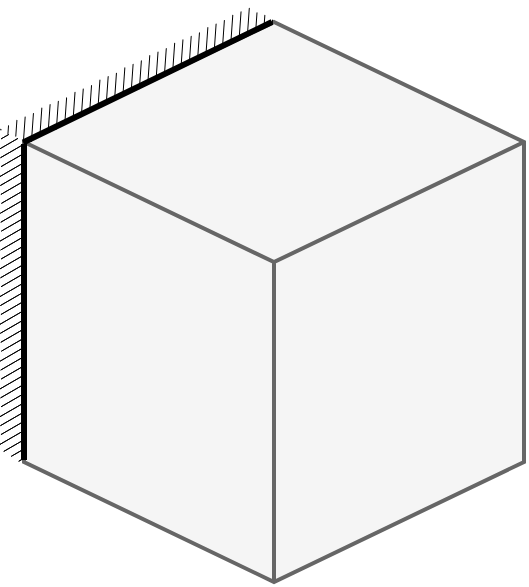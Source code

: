 <mxfile scale="3" border="0">
    <diagram name="第 1 页" id="5Mz-5gHevJy38CjiKfkV">
        <mxGraphModel dx="684" dy="498" grid="0" gridSize="10" guides="1" tooltips="1" connect="1" arrows="1" fold="1" page="1" pageScale="1" pageWidth="827" pageHeight="1169" math="0" shadow="0">
            <root>
                <mxCell id="0"/>
                <mxCell id="1" parent="0"/>
                <mxCell id="SZ9UxD97yWCDi9Ao0AzI-1" value="" style="html=1;whiteSpace=wrap;shape=isoCube2;backgroundOutline=1;isoAngle=15;fillColor=#f5f5f5;fontColor=#333333;strokeColor=#666666;strokeWidth=2;" parent="1" vertex="1">
                    <mxGeometry x="280" y="140" width="250" height="280" as="geometry"/>
                </mxCell>
                <mxCell id="SZ9UxD97yWCDi9Ao0AzI-2" value="" style="shape=parallelogram;perimeter=parallelogramPerimeter;whiteSpace=wrap;html=1;fixedSize=1;rotation=90;size=6.634;strokeColor=none;fillStyle=hachure;fillColor=#000000;sketch=1;curveFitting=1;jiggle=0;fillWeight=-1;hachureAngle=30;" parent="1" vertex="1">
                    <mxGeometry x="191.17" y="271.17" width="166.13" height="11.55" as="geometry"/>
                </mxCell>
                <mxCell id="SZ9UxD97yWCDi9Ao0AzI-4" value="" style="shape=parallelogram;perimeter=parallelogramPerimeter;whiteSpace=wrap;html=1;fixedSize=1;rotation=154;size=8.539;strokeColor=none;fillStyle=hachure;fillColor=#000000;sketch=1;curveFitting=1;jiggle=0;fillWeight=-1;flipH=1;hachureAngle=30;strokeWidth=1;" parent="1" vertex="1">
                    <mxGeometry x="263.22" y="160.8" width="146.94" height="11.55" as="geometry"/>
                </mxCell>
                <mxCell id="2" value="" style="endArrow=none;html=1;strokeWidth=3;" edge="1" parent="1">
                    <mxGeometry width="50" height="50" relative="1" as="geometry">
                        <mxPoint x="280" y="359" as="sourcePoint"/>
                        <mxPoint x="280" y="201" as="targetPoint"/>
                    </mxGeometry>
                </mxCell>
                <mxCell id="3" value="" style="endArrow=none;html=1;exitX=0;exitY=0;exitDx=0;exitDy=0;strokeWidth=3;" edge="1" parent="1" source="SZ9UxD97yWCDi9Ao0AzI-2">
                    <mxGeometry width="50" height="50" relative="1" as="geometry">
                        <mxPoint x="184" y="245" as="sourcePoint"/>
                        <mxPoint x="404" y="140" as="targetPoint"/>
                    </mxGeometry>
                </mxCell>
            </root>
        </mxGraphModel>
    </diagram>
</mxfile>